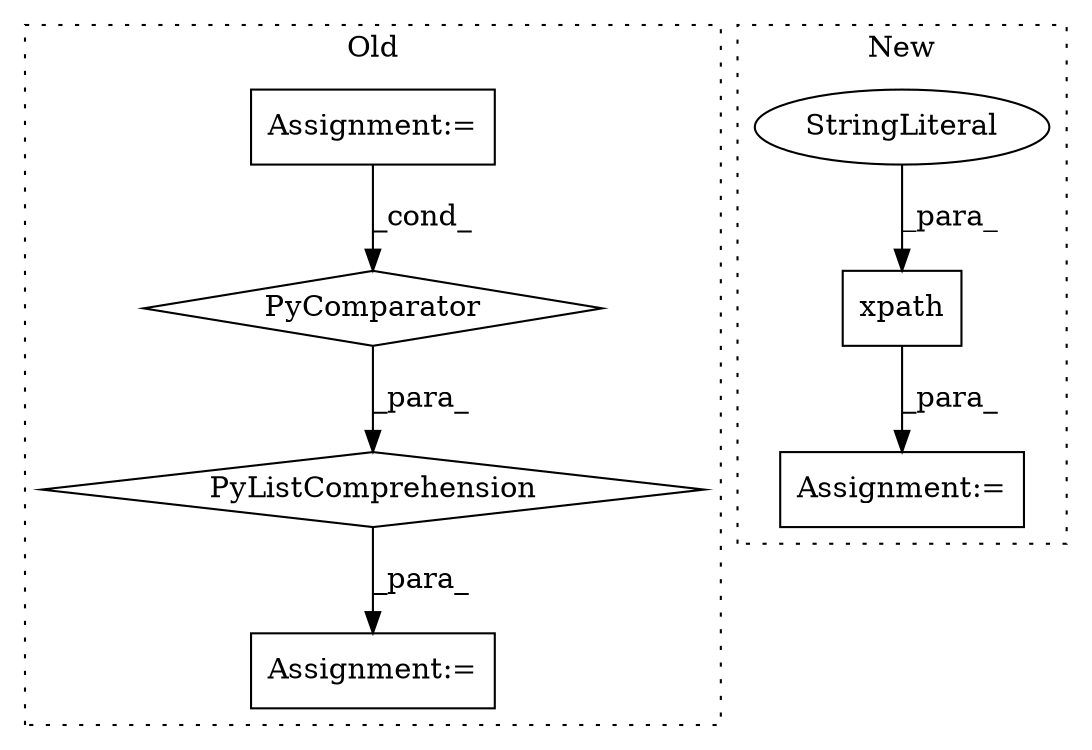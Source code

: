 digraph G {
subgraph cluster0 {
1 [label="PyListComprehension" a="109" s="1275" l="126" shape="diamond"];
4 [label="PyComparator" a="113" s="1362" l="31" shape="diamond"];
5 [label="Assignment:=" a="7" s="1242" l="1" shape="box"];
6 [label="Assignment:=" a="7" s="1362" l="31" shape="box"];
label = "Old";
style="dotted";
}
subgraph cluster1 {
2 [label="xpath" a="32" s="1362,1383" l="6,1" shape="box"];
3 [label="StringLiteral" a="45" s="1368" l="15" shape="ellipse"];
7 [label="Assignment:=" a="7" s="1357" l="1" shape="box"];
label = "New";
style="dotted";
}
1 -> 5 [label="_para_"];
2 -> 7 [label="_para_"];
3 -> 2 [label="_para_"];
4 -> 1 [label="_para_"];
6 -> 4 [label="_cond_"];
}